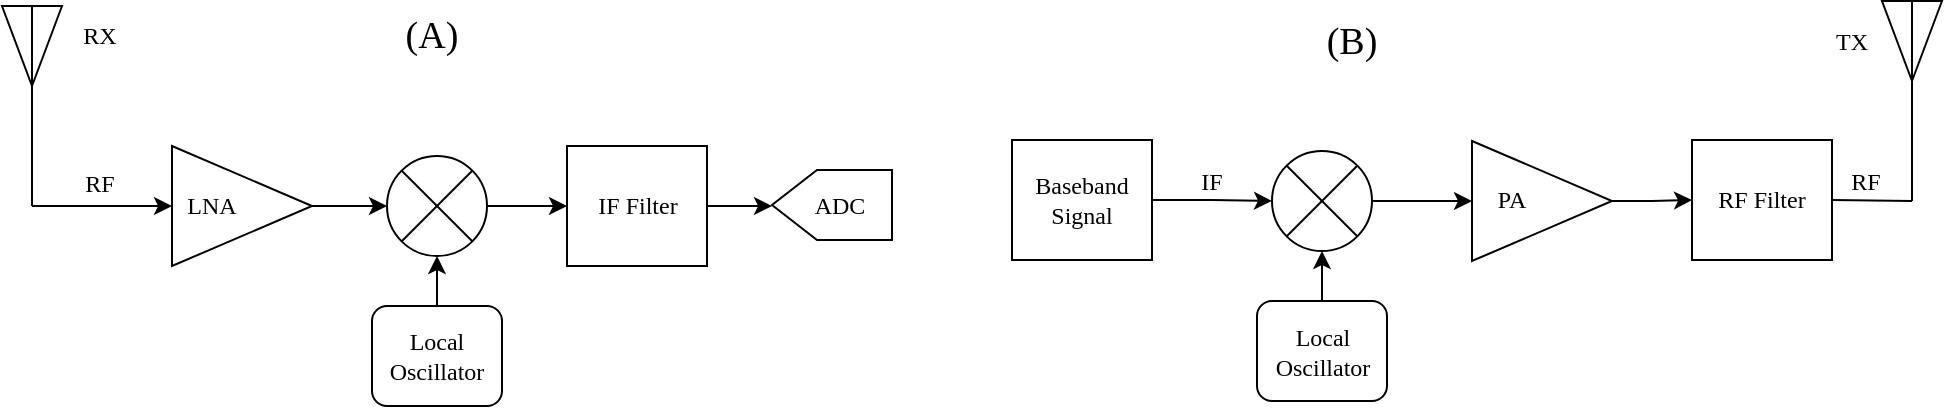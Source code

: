 <mxfile version="26.1.0">
  <diagram name="Side-1" id="0RWjZAzn1R9EOph9x-oY">
    <mxGraphModel dx="875" dy="474" grid="1" gridSize="10" guides="1" tooltips="1" connect="1" arrows="1" fold="1" page="1" pageScale="1" pageWidth="1169" pageHeight="1654" math="0" shadow="0">
      <root>
        <mxCell id="0" />
        <mxCell id="1" parent="0" />
        <mxCell id="XbhghcuxPMC1ATPwAecC-2" value="" style="triangle;whiteSpace=wrap;html=1;rotation=90;fontFamily=modern;fontSource=https%3A%2F%2Fsourceforge.net%2Fprojects%2Fcm-unicode%2F;" parent="1" vertex="1">
          <mxGeometry x="70" y="285" width="40" height="30" as="geometry" />
        </mxCell>
        <mxCell id="XbhghcuxPMC1ATPwAecC-1" value="" style="endArrow=none;html=1;rounded=0;fontFamily=modern;fontSource=https%3A%2F%2Fsourceforge.net%2Fprojects%2Fcm-unicode%2F;" parent="1" edge="1">
          <mxGeometry width="50" height="50" relative="1" as="geometry">
            <mxPoint x="90" y="380" as="sourcePoint" />
            <mxPoint x="90" y="280" as="targetPoint" />
          </mxGeometry>
        </mxCell>
        <mxCell id="XbhghcuxPMC1ATPwAecC-15" style="edgeStyle=orthogonalEdgeStyle;rounded=0;orthogonalLoop=1;jettySize=auto;html=1;exitX=1;exitY=0.5;exitDx=0;exitDy=0;entryX=0;entryY=0.5;entryDx=0;entryDy=0;fontFamily=modern;fontSource=https%3A%2F%2Fsourceforge.net%2Fprojects%2Fcm-unicode%2F;" parent="1" source="XbhghcuxPMC1ATPwAecC-6" target="XbhghcuxPMC1ATPwAecC-11" edge="1">
          <mxGeometry relative="1" as="geometry" />
        </mxCell>
        <mxCell id="XbhghcuxPMC1ATPwAecC-6" value="" style="shape=sumEllipse;perimeter=ellipsePerimeter;whiteSpace=wrap;html=1;backgroundOutline=1;fontFamily=modern;fontSource=https%3A%2F%2Fsourceforge.net%2Fprojects%2Fcm-unicode%2F;" parent="1" vertex="1">
          <mxGeometry x="267.5" y="355" width="50" height="50" as="geometry" />
        </mxCell>
        <mxCell id="XbhghcuxPMC1ATPwAecC-7" value="" style="endArrow=classic;html=1;rounded=0;fontFamily=modern;fontSource=https%3A%2F%2Fsourceforge.net%2Fprojects%2Fcm-unicode%2F;" parent="1" source="XbhghcuxPMC1ATPwAecC-13" edge="1">
          <mxGeometry width="50" height="50" relative="1" as="geometry">
            <mxPoint x="120" y="380" as="sourcePoint" />
            <mxPoint x="180" y="390" as="targetPoint" />
          </mxGeometry>
        </mxCell>
        <mxCell id="XbhghcuxPMC1ATPwAecC-9" style="edgeStyle=orthogonalEdgeStyle;rounded=0;orthogonalLoop=1;jettySize=auto;html=1;exitX=0.5;exitY=0;exitDx=0;exitDy=0;entryX=0.5;entryY=1;entryDx=0;entryDy=0;fontFamily=modern;fontSource=https%3A%2F%2Fsourceforge.net%2Fprojects%2Fcm-unicode%2F;" parent="1" source="XbhghcuxPMC1ATPwAecC-8" target="XbhghcuxPMC1ATPwAecC-6" edge="1">
          <mxGeometry relative="1" as="geometry" />
        </mxCell>
        <mxCell id="XbhghcuxPMC1ATPwAecC-8" value="&lt;font data-font-src=&quot;https://sourceforge.net/projects/cm-unicode/&quot;&gt;Local Oscillator&lt;/font&gt;" style="rounded=1;whiteSpace=wrap;html=1;fontFamily=modern;fontSource=https%3A%2F%2Fsourceforge.net%2Fprojects%2Fcm-unicode%2F;" parent="1" vertex="1">
          <mxGeometry x="260" y="430" width="65" height="50" as="geometry" />
        </mxCell>
        <mxCell id="XbhghcuxPMC1ATPwAecC-10" value="&lt;font&gt;RF&lt;/font&gt;" style="text;html=1;align=center;verticalAlign=middle;whiteSpace=wrap;rounded=0;fontFamily=modern;fontSource=https%3A%2F%2Fsourceforge.net%2Fprojects%2Fcm-unicode%2F;" parent="1" vertex="1">
          <mxGeometry x="94" y="354" width="60" height="30" as="geometry" />
        </mxCell>
        <mxCell id="XbhghcuxPMC1ATPwAecC-26" style="edgeStyle=orthogonalEdgeStyle;rounded=0;orthogonalLoop=1;jettySize=auto;html=1;exitX=1;exitY=0.5;exitDx=0;exitDy=0;entryX=0.5;entryY=1;entryDx=0;entryDy=0;fontFamily=modern;fontSource=https%3A%2F%2Fsourceforge.net%2Fprojects%2Fcm-unicode%2F;" parent="1" source="XbhghcuxPMC1ATPwAecC-11" target="XbhghcuxPMC1ATPwAecC-24" edge="1">
          <mxGeometry relative="1" as="geometry" />
        </mxCell>
        <mxCell id="XbhghcuxPMC1ATPwAecC-11" value="&lt;font&gt;IF Filter&lt;/font&gt;" style="rounded=0;whiteSpace=wrap;html=1;fontFamily=modern;fontSource=https%3A%2F%2Fsourceforge.net%2Fprojects%2Fcm-unicode%2F;" parent="1" vertex="1">
          <mxGeometry x="357.5" y="350" width="70" height="60" as="geometry" />
        </mxCell>
        <mxCell id="XbhghcuxPMC1ATPwAecC-18" value="" style="endArrow=classic;html=1;rounded=0;fontFamily=modern;fontSource=https%3A%2F%2Fsourceforge.net%2Fprojects%2Fcm-unicode%2F;" parent="1" target="XbhghcuxPMC1ATPwAecC-13" edge="1">
          <mxGeometry width="50" height="50" relative="1" as="geometry">
            <mxPoint x="90" y="380" as="sourcePoint" />
            <mxPoint x="180" y="390" as="targetPoint" />
          </mxGeometry>
        </mxCell>
        <mxCell id="XbhghcuxPMC1ATPwAecC-19" style="edgeStyle=orthogonalEdgeStyle;rounded=0;orthogonalLoop=1;jettySize=auto;html=1;exitX=1;exitY=0.5;exitDx=0;exitDy=0;entryX=0;entryY=0.5;entryDx=0;entryDy=0;fontFamily=modern;fontSource=https%3A%2F%2Fsourceforge.net%2Fprojects%2Fcm-unicode%2F;" parent="1" source="XbhghcuxPMC1ATPwAecC-13" target="XbhghcuxPMC1ATPwAecC-6" edge="1">
          <mxGeometry relative="1" as="geometry" />
        </mxCell>
        <mxCell id="XbhghcuxPMC1ATPwAecC-13" value="" style="triangle;whiteSpace=wrap;html=1;fontFamily=modern;fontSource=https%3A%2F%2Fsourceforge.net%2Fprojects%2Fcm-unicode%2F;" parent="1" vertex="1">
          <mxGeometry x="160" y="350" width="70" height="60" as="geometry" />
        </mxCell>
        <mxCell id="XbhghcuxPMC1ATPwAecC-14" value="&lt;font data-font-src=&quot;https://sourceforge.net/projects/cm-unicode/&quot;&gt;LNA&lt;/font&gt;" style="text;html=1;align=center;verticalAlign=middle;whiteSpace=wrap;rounded=0;fontFamily=modern;fontSource=https%3A%2F%2Fsourceforge.net%2Fprojects%2Fcm-unicode%2F;" parent="1" vertex="1">
          <mxGeometry x="150" y="365" width="60" height="30" as="geometry" />
        </mxCell>
        <mxCell id="XbhghcuxPMC1ATPwAecC-24" value="" style="shape=offPageConnector;whiteSpace=wrap;html=1;rotation=90;fontFamily=modern;fontSource=https%3A%2F%2Fsourceforge.net%2Fprojects%2Fcm-unicode%2F;" parent="1" vertex="1">
          <mxGeometry x="472.5" y="349.5" width="35" height="60" as="geometry" />
        </mxCell>
        <mxCell id="XbhghcuxPMC1ATPwAecC-25" value="&lt;font data-font-src=&quot;https://sourceforge.net/projects/cm-unicode/&quot;&gt;ADC&lt;/font&gt;" style="text;html=1;align=center;verticalAlign=middle;whiteSpace=wrap;rounded=0;fontFamily=modern;fontSource=https%3A%2F%2Fsourceforge.net%2Fprojects%2Fcm-unicode%2F;" parent="1" vertex="1">
          <mxGeometry x="464" y="365" width="60" height="30" as="geometry" />
        </mxCell>
        <mxCell id="XbhghcuxPMC1ATPwAecC-28" value="&lt;font style=&quot;font-size: 19px;&quot; data-font-src=&quot;https://sourceforge.net/projects/cm-unicode/&quot;&gt;(A)&lt;/font&gt;" style="text;html=1;align=center;verticalAlign=middle;whiteSpace=wrap;rounded=0;fontFamily=modern;fontSource=https%3A%2F%2Fsourceforge.net%2Fprojects%2Fcm-unicode%2F;" parent="1" vertex="1">
          <mxGeometry x="260" y="280" width="60" height="30" as="geometry" />
        </mxCell>
        <mxCell id="XbhghcuxPMC1ATPwAecC-32" style="edgeStyle=orthogonalEdgeStyle;rounded=0;orthogonalLoop=1;jettySize=auto;html=1;exitX=1;exitY=0.5;exitDx=0;exitDy=0;entryX=0;entryY=0.5;entryDx=0;entryDy=0;fontFamily=modern;fontSource=https%3A%2F%2Fsourceforge.net%2Fprojects%2Fcm-unicode%2F;" parent="1" source="XbhghcuxPMC1ATPwAecC-30" target="XbhghcuxPMC1ATPwAecC-31" edge="1">
          <mxGeometry relative="1" as="geometry" />
        </mxCell>
        <mxCell id="XbhghcuxPMC1ATPwAecC-30" value="&lt;font data-font-src=&quot;https://sourceforge.net/projects/cm-unicode/&quot;&gt;Baseband Signal&lt;/font&gt;" style="rounded=0;whiteSpace=wrap;html=1;fontFamily=modern;fontSource=https%3A%2F%2Fsourceforge.net%2Fprojects%2Fcm-unicode%2F;" parent="1" vertex="1">
          <mxGeometry x="580" y="347" width="70" height="60" as="geometry" />
        </mxCell>
        <mxCell id="XbhghcuxPMC1ATPwAecC-40" style="edgeStyle=orthogonalEdgeStyle;rounded=0;orthogonalLoop=1;jettySize=auto;html=1;exitX=1;exitY=0.5;exitDx=0;exitDy=0;entryX=0;entryY=0.5;entryDx=0;entryDy=0;fontFamily=modern;fontSource=https%3A%2F%2Fsourceforge.net%2Fprojects%2Fcm-unicode%2F;" parent="1" source="XbhghcuxPMC1ATPwAecC-31" target="XbhghcuxPMC1ATPwAecC-37" edge="1">
          <mxGeometry relative="1" as="geometry" />
        </mxCell>
        <mxCell id="XbhghcuxPMC1ATPwAecC-31" value="" style="shape=sumEllipse;perimeter=ellipsePerimeter;whiteSpace=wrap;html=1;backgroundOutline=1;fontFamily=modern;fontSource=https%3A%2F%2Fsourceforge.net%2Fprojects%2Fcm-unicode%2F;" parent="1" vertex="1">
          <mxGeometry x="710" y="352.5" width="50" height="50" as="geometry" />
        </mxCell>
        <mxCell id="XbhghcuxPMC1ATPwAecC-33" value="&lt;font&gt;IF&lt;/font&gt;" style="text;html=1;align=center;verticalAlign=middle;whiteSpace=wrap;rounded=0;fontFamily=modern;fontSource=https%3A%2F%2Fsourceforge.net%2Fprojects%2Fcm-unicode%2F;" parent="1" vertex="1">
          <mxGeometry x="650" y="352.5" width="60" height="30" as="geometry" />
        </mxCell>
        <mxCell id="XbhghcuxPMC1ATPwAecC-35" style="edgeStyle=orthogonalEdgeStyle;rounded=0;orthogonalLoop=1;jettySize=auto;html=1;exitX=0.5;exitY=0;exitDx=0;exitDy=0;entryX=0.5;entryY=1;entryDx=0;entryDy=0;fontFamily=modern;fontSource=https%3A%2F%2Fsourceforge.net%2Fprojects%2Fcm-unicode%2F;" parent="1" source="XbhghcuxPMC1ATPwAecC-34" target="XbhghcuxPMC1ATPwAecC-31" edge="1">
          <mxGeometry relative="1" as="geometry" />
        </mxCell>
        <mxCell id="XbhghcuxPMC1ATPwAecC-34" value="&lt;font data-font-src=&quot;https://sourceforge.net/projects/cm-unicode/&quot;&gt;Local Oscillator&lt;/font&gt;" style="rounded=1;whiteSpace=wrap;html=1;fontFamily=modern;fontSource=https%3A%2F%2Fsourceforge.net%2Fprojects%2Fcm-unicode%2F;" parent="1" vertex="1">
          <mxGeometry x="702.5" y="427.5" width="65" height="50" as="geometry" />
        </mxCell>
        <mxCell id="Xn65g-uByScrSDjKrDNA-2" style="edgeStyle=orthogonalEdgeStyle;rounded=0;orthogonalLoop=1;jettySize=auto;html=1;exitX=1;exitY=0.5;exitDx=0;exitDy=0;entryX=0;entryY=0.5;entryDx=0;entryDy=0;" edge="1" parent="1" source="XbhghcuxPMC1ATPwAecC-37" target="Xn65g-uByScrSDjKrDNA-1">
          <mxGeometry relative="1" as="geometry" />
        </mxCell>
        <mxCell id="XbhghcuxPMC1ATPwAecC-37" value="" style="triangle;whiteSpace=wrap;html=1;fontFamily=modern;fontSource=https%3A%2F%2Fsourceforge.net%2Fprojects%2Fcm-unicode%2F;" parent="1" vertex="1">
          <mxGeometry x="810" y="347.5" width="70" height="60" as="geometry" />
        </mxCell>
        <mxCell id="XbhghcuxPMC1ATPwAecC-38" value="PA" style="text;html=1;align=center;verticalAlign=middle;whiteSpace=wrap;rounded=0;fontFamily=modern;fontSource=https%3A%2F%2Fsourceforge.net%2Fprojects%2Fcm-unicode%2F;" parent="1" vertex="1">
          <mxGeometry x="800" y="362" width="60" height="30" as="geometry" />
        </mxCell>
        <mxCell id="XbhghcuxPMC1ATPwAecC-41" value="" style="triangle;whiteSpace=wrap;html=1;rotation=90;fontFamily=modern;fontSource=https%3A%2F%2Fsourceforge.net%2Fprojects%2Fcm-unicode%2F;" parent="1" vertex="1">
          <mxGeometry x="1010" y="282.5" width="40" height="30" as="geometry" />
        </mxCell>
        <mxCell id="XbhghcuxPMC1ATPwAecC-42" value="" style="endArrow=none;html=1;rounded=0;fontFamily=modern;fontSource=https%3A%2F%2Fsourceforge.net%2Fprojects%2Fcm-unicode%2F;" parent="1" edge="1">
          <mxGeometry width="50" height="50" relative="1" as="geometry">
            <mxPoint x="1030" y="377.5" as="sourcePoint" />
            <mxPoint x="1030" y="277.5" as="targetPoint" />
          </mxGeometry>
        </mxCell>
        <mxCell id="XbhghcuxPMC1ATPwAecC-43" value="" style="endArrow=none;html=1;rounded=0;fontFamily=modern;fontSource=https%3A%2F%2Fsourceforge.net%2Fprojects%2Fcm-unicode%2F;exitX=1;exitY=0.5;exitDx=0;exitDy=0;" parent="1" edge="1" source="Xn65g-uByScrSDjKrDNA-1">
          <mxGeometry width="50" height="50" relative="1" as="geometry">
            <mxPoint x="1040" y="390" as="sourcePoint" />
            <mxPoint x="1030" y="377.5" as="targetPoint" />
          </mxGeometry>
        </mxCell>
        <mxCell id="XbhghcuxPMC1ATPwAecC-44" value="&lt;font data-font-src=&quot;https://sourceforge.net/projects/cm-unicode/&quot;&gt;RF&lt;/font&gt;" style="text;html=1;align=center;verticalAlign=middle;whiteSpace=wrap;rounded=0;fontFamily=modern;fontSource=https%3A%2F%2Fsourceforge.net%2Fprojects%2Fcm-unicode%2F;" parent="1" vertex="1">
          <mxGeometry x="977" y="352.5" width="60" height="30" as="geometry" />
        </mxCell>
        <mxCell id="XbhghcuxPMC1ATPwAecC-45" value="&lt;font style=&quot;font-size: 19px;&quot; data-font-src=&quot;https://sourceforge.net/projects/cm-unicode/&quot;&gt;(B)&lt;/font&gt;" style="text;html=1;align=center;verticalAlign=middle;whiteSpace=wrap;rounded=0;fontFamily=modern;fontSource=https%3A%2F%2Fsourceforge.net%2Fprojects%2Fcm-unicode%2F;" parent="1" vertex="1">
          <mxGeometry x="720" y="282.5" width="60" height="30" as="geometry" />
        </mxCell>
        <mxCell id="XbhghcuxPMC1ATPwAecC-46" value="RX" style="text;html=1;align=center;verticalAlign=middle;whiteSpace=wrap;rounded=0;fontFamily=modern;fontSource=https%3A%2F%2Fsourceforge.net%2Fprojects%2Fcm-unicode%2F;" parent="1" vertex="1">
          <mxGeometry x="94" y="280" width="60" height="30" as="geometry" />
        </mxCell>
        <mxCell id="XbhghcuxPMC1ATPwAecC-47" value="TX" style="text;html=1;align=center;verticalAlign=middle;whiteSpace=wrap;rounded=0;fontFamily=modern;fontSource=https%3A%2F%2Fsourceforge.net%2Fprojects%2Fcm-unicode%2F;" parent="1" vertex="1">
          <mxGeometry x="970" y="282.5" width="60" height="30" as="geometry" />
        </mxCell>
        <mxCell id="Xn65g-uByScrSDjKrDNA-1" value="&lt;font data-font-src=&quot;https://sourceforge.net/projects/cm-unicode/&quot;&gt;RF Filter&lt;/font&gt;" style="rounded=0;whiteSpace=wrap;html=1;fontFamily=modern;fontSource=https%3A%2F%2Fsourceforge.net%2Fprojects%2Fcm-unicode%2F;" vertex="1" parent="1">
          <mxGeometry x="920" y="347" width="70" height="60" as="geometry" />
        </mxCell>
      </root>
    </mxGraphModel>
  </diagram>
</mxfile>
